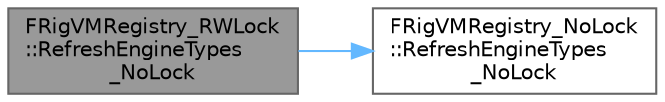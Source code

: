 digraph "FRigVMRegistry_RWLock::RefreshEngineTypes_NoLock"
{
 // INTERACTIVE_SVG=YES
 // LATEX_PDF_SIZE
  bgcolor="transparent";
  edge [fontname=Helvetica,fontsize=10,labelfontname=Helvetica,labelfontsize=10];
  node [fontname=Helvetica,fontsize=10,shape=box,height=0.2,width=0.4];
  rankdir="LR";
  Node1 [id="Node000001",label="FRigVMRegistry_RWLock\l::RefreshEngineTypes\l_NoLock",height=0.2,width=0.4,color="gray40", fillcolor="grey60", style="filled", fontcolor="black",tooltip=" "];
  Node1 -> Node2 [id="edge1_Node000001_Node000002",color="steelblue1",style="solid",tooltip=" "];
  Node2 [id="Node000002",label="FRigVMRegistry_NoLock\l::RefreshEngineTypes\l_NoLock",height=0.2,width=0.4,color="grey40", fillcolor="white", style="filled",URL="$d4/da1/structFRigVMRegistry__NoLock.html#a60878691ccb4d935839115c63391d0a1",tooltip=" "];
}
